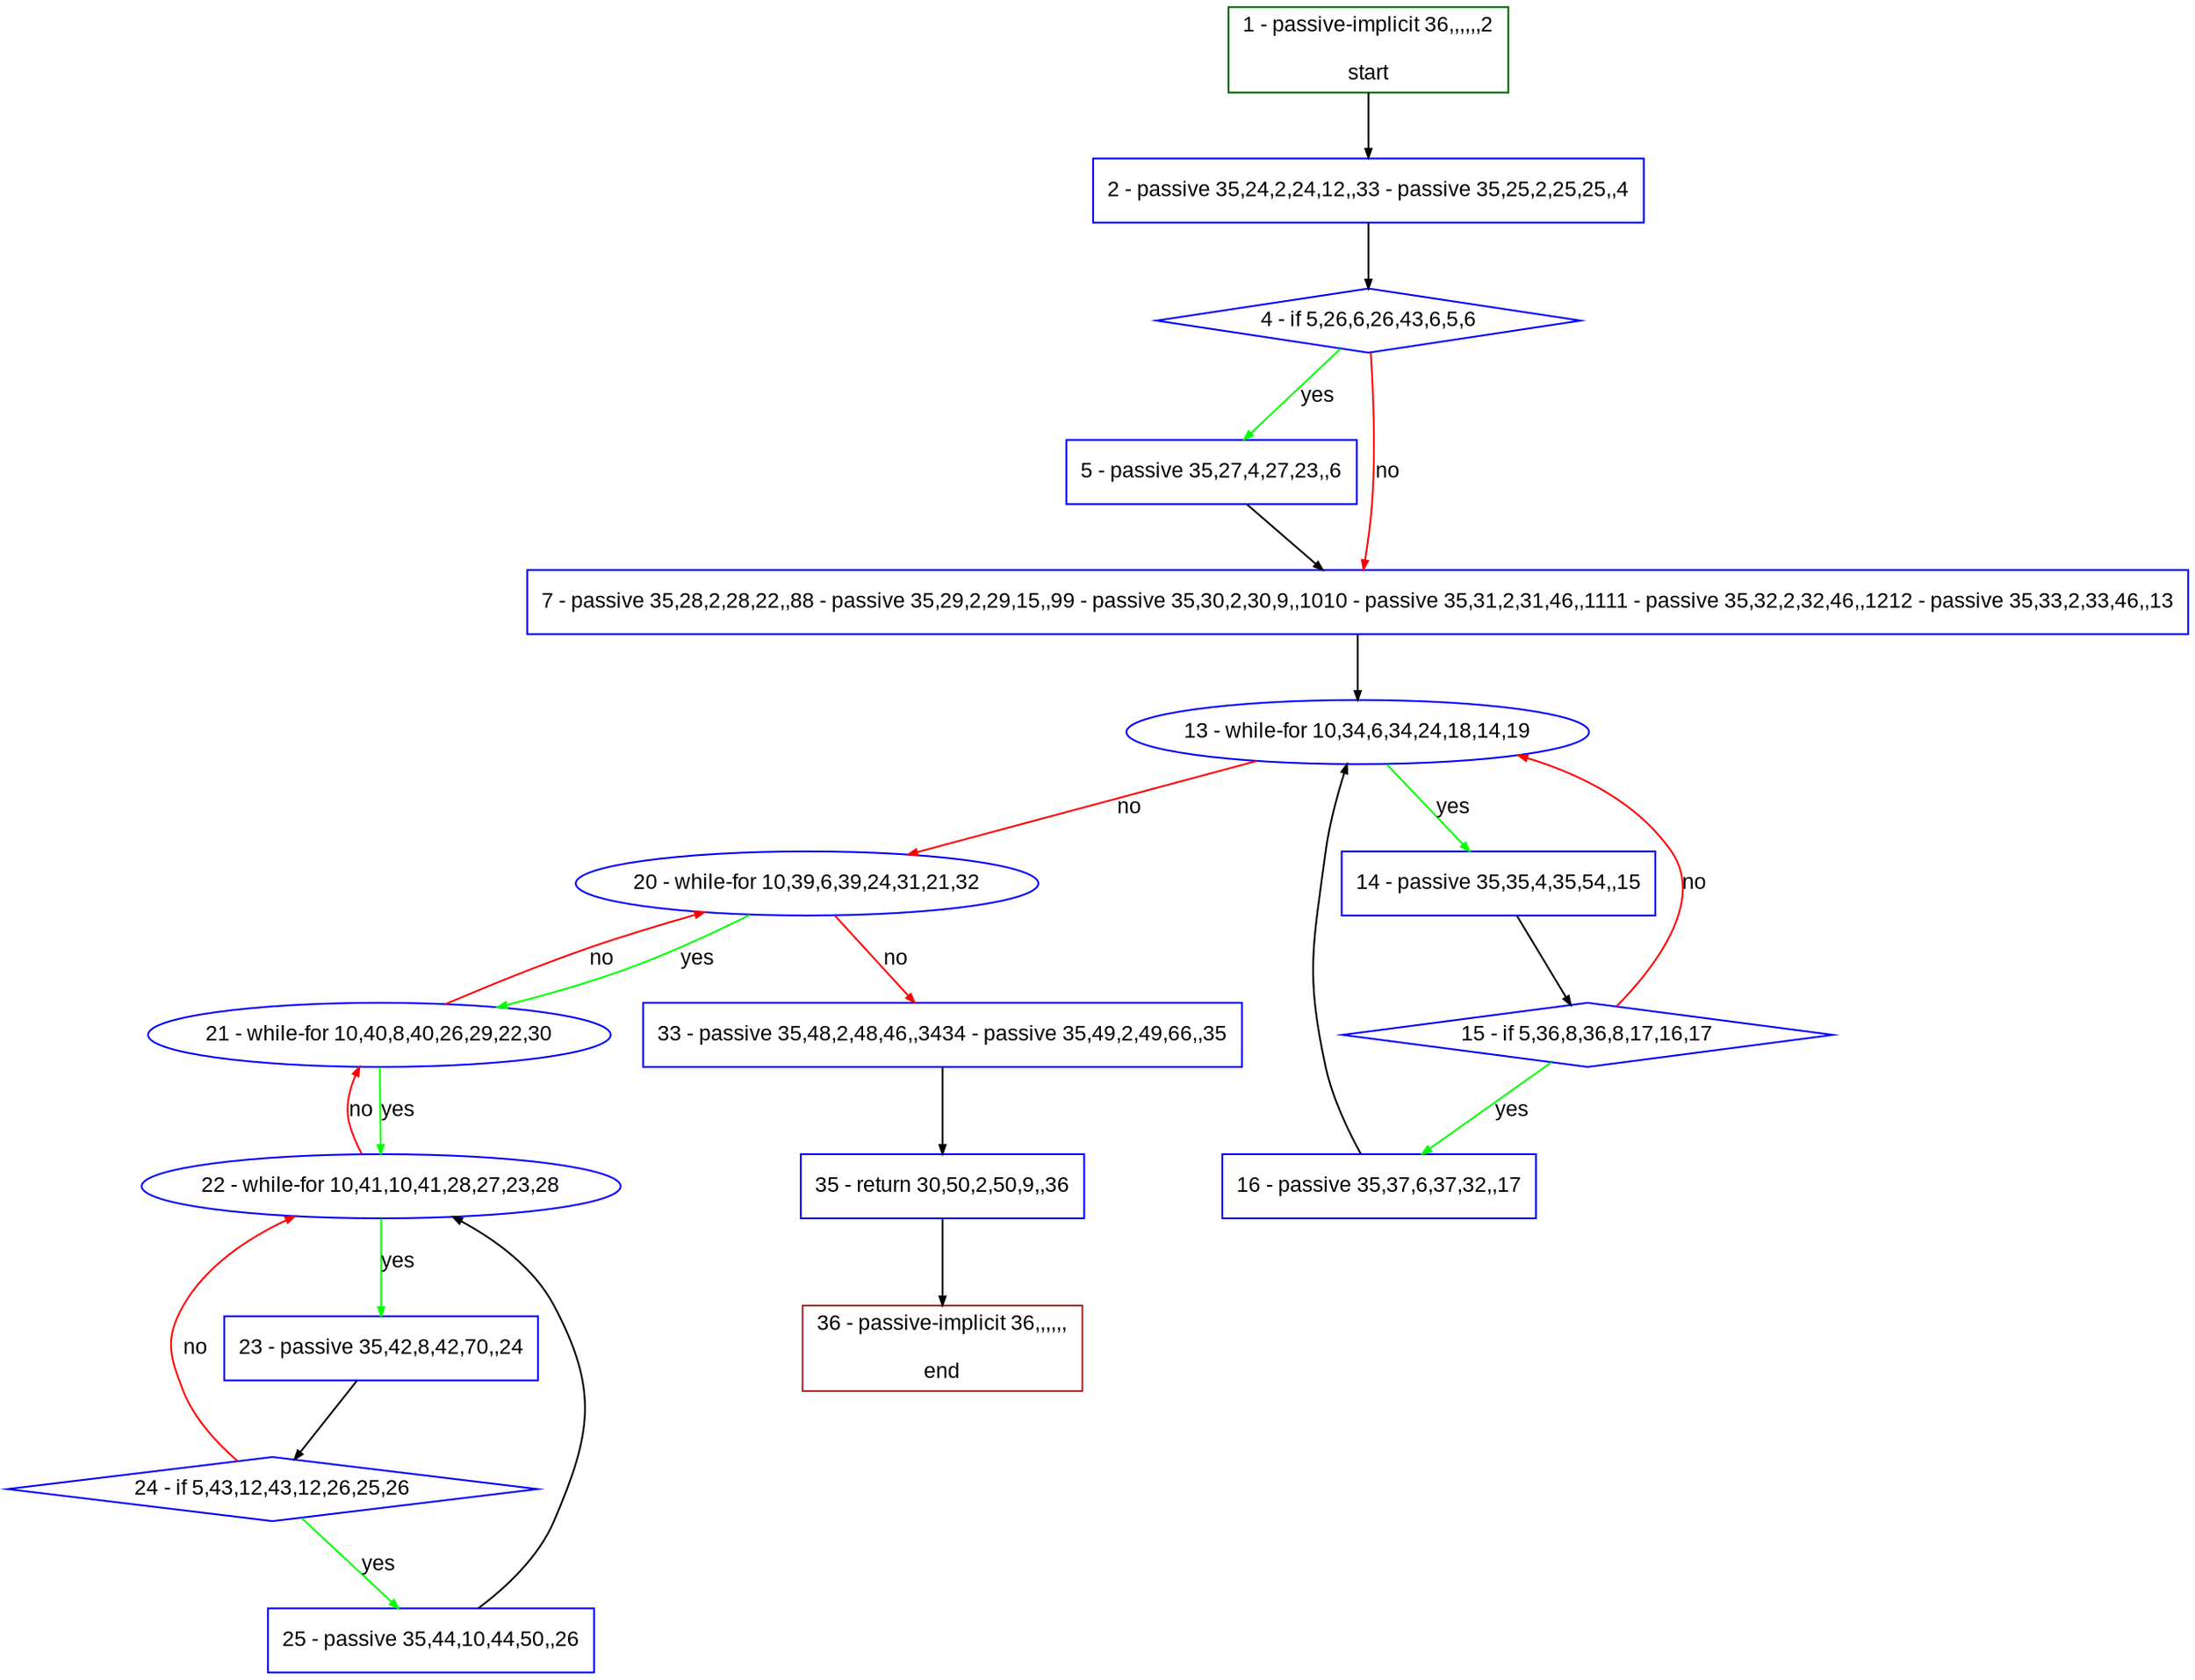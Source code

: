 digraph "" {
  graph [pack="true", label="", fontsize="12", packmode="clust", fontname="Arial", fillcolor="#FFFFCC", bgcolor="white", style="rounded,filled", compound="true"];
  node [node_initialized="no", label="", color="grey", fontsize="12", fillcolor="white", fontname="Arial", style="filled", shape="rectangle", compound="true", fixedsize="false"];
  edge [fontcolor="black", arrowhead="normal", arrowtail="none", arrowsize="0.5", ltail="", label="", color="black", fontsize="12", lhead="", fontname="Arial", dir="forward", compound="true"];
  __N1 [label="2 - passive 35,24,2,24,12,,33 - passive 35,25,2,25,25,,4", color="#0000ff", fillcolor="#ffffff", style="filled", shape="box"];
  __N2 [label="1 - passive-implicit 36,,,,,,2\n\nstart", color="#006400", fillcolor="#ffffff", style="filled", shape="box"];
  __N3 [label="4 - if 5,26,6,26,43,6,5,6", color="#0000ff", fillcolor="#ffffff", style="filled", shape="diamond"];
  __N4 [label="5 - passive 35,27,4,27,23,,6", color="#0000ff", fillcolor="#ffffff", style="filled", shape="box"];
  __N5 [label="7 - passive 35,28,2,28,22,,88 - passive 35,29,2,29,15,,99 - passive 35,30,2,30,9,,1010 - passive 35,31,2,31,46,,1111 - passive 35,32,2,32,46,,1212 - passive 35,33,2,33,46,,13", color="#0000ff", fillcolor="#ffffff", style="filled", shape="box"];
  __N6 [label="13 - while-for 10,34,6,34,24,18,14,19", color="#0000ff", fillcolor="#ffffff", style="filled", shape="oval"];
  __N7 [label="14 - passive 35,35,4,35,54,,15", color="#0000ff", fillcolor="#ffffff", style="filled", shape="box"];
  __N8 [label="20 - while-for 10,39,6,39,24,31,21,32", color="#0000ff", fillcolor="#ffffff", style="filled", shape="oval"];
  __N9 [label="15 - if 5,36,8,36,8,17,16,17", color="#0000ff", fillcolor="#ffffff", style="filled", shape="diamond"];
  __N10 [label="16 - passive 35,37,6,37,32,,17", color="#0000ff", fillcolor="#ffffff", style="filled", shape="box"];
  __N11 [label="21 - while-for 10,40,8,40,26,29,22,30", color="#0000ff", fillcolor="#ffffff", style="filled", shape="oval"];
  __N12 [label="33 - passive 35,48,2,48,46,,3434 - passive 35,49,2,49,66,,35", color="#0000ff", fillcolor="#ffffff", style="filled", shape="box"];
  __N13 [label="22 - while-for 10,41,10,41,28,27,23,28", color="#0000ff", fillcolor="#ffffff", style="filled", shape="oval"];
  __N14 [label="23 - passive 35,42,8,42,70,,24", color="#0000ff", fillcolor="#ffffff", style="filled", shape="box"];
  __N15 [label="24 - if 5,43,12,43,12,26,25,26", color="#0000ff", fillcolor="#ffffff", style="filled", shape="diamond"];
  __N16 [label="25 - passive 35,44,10,44,50,,26", color="#0000ff", fillcolor="#ffffff", style="filled", shape="box"];
  __N17 [label="35 - return 30,50,2,50,9,,36", color="#0000ff", fillcolor="#ffffff", style="filled", shape="box"];
  __N18 [label="36 - passive-implicit 36,,,,,,\n\nend", color="#a52a2a", fillcolor="#ffffff", style="filled", shape="box"];
  __N2 -> __N1 [arrowhead="normal", arrowtail="none", color="#000000", label="", dir="forward"];
  __N1 -> __N3 [arrowhead="normal", arrowtail="none", color="#000000", label="", dir="forward"];
  __N3 -> __N4 [arrowhead="normal", arrowtail="none", color="#00ff00", label="yes", dir="forward"];
  __N3 -> __N5 [arrowhead="normal", arrowtail="none", color="#ff0000", label="no", dir="forward"];
  __N4 -> __N5 [arrowhead="normal", arrowtail="none", color="#000000", label="", dir="forward"];
  __N5 -> __N6 [arrowhead="normal", arrowtail="none", color="#000000", label="", dir="forward"];
  __N6 -> __N7 [arrowhead="normal", arrowtail="none", color="#00ff00", label="yes", dir="forward"];
  __N6 -> __N8 [arrowhead="normal", arrowtail="none", color="#ff0000", label="no", dir="forward"];
  __N7 -> __N9 [arrowhead="normal", arrowtail="none", color="#000000", label="", dir="forward"];
  __N9 -> __N6 [arrowhead="normal", arrowtail="none", color="#ff0000", label="no", dir="forward"];
  __N9 -> __N10 [arrowhead="normal", arrowtail="none", color="#00ff00", label="yes", dir="forward"];
  __N10 -> __N6 [arrowhead="normal", arrowtail="none", color="#000000", label="", dir="forward"];
  __N8 -> __N11 [arrowhead="normal", arrowtail="none", color="#00ff00", label="yes", dir="forward"];
  __N11 -> __N8 [arrowhead="normal", arrowtail="none", color="#ff0000", label="no", dir="forward"];
  __N8 -> __N12 [arrowhead="normal", arrowtail="none", color="#ff0000", label="no", dir="forward"];
  __N11 -> __N13 [arrowhead="normal", arrowtail="none", color="#00ff00", label="yes", dir="forward"];
  __N13 -> __N11 [arrowhead="normal", arrowtail="none", color="#ff0000", label="no", dir="forward"];
  __N13 -> __N14 [arrowhead="normal", arrowtail="none", color="#00ff00", label="yes", dir="forward"];
  __N14 -> __N15 [arrowhead="normal", arrowtail="none", color="#000000", label="", dir="forward"];
  __N15 -> __N13 [arrowhead="normal", arrowtail="none", color="#ff0000", label="no", dir="forward"];
  __N15 -> __N16 [arrowhead="normal", arrowtail="none", color="#00ff00", label="yes", dir="forward"];
  __N16 -> __N13 [arrowhead="normal", arrowtail="none", color="#000000", label="", dir="forward"];
  __N12 -> __N17 [arrowhead="normal", arrowtail="none", color="#000000", label="", dir="forward"];
  __N17 -> __N18 [arrowhead="normal", arrowtail="none", color="#000000", label="", dir="forward"];
}
